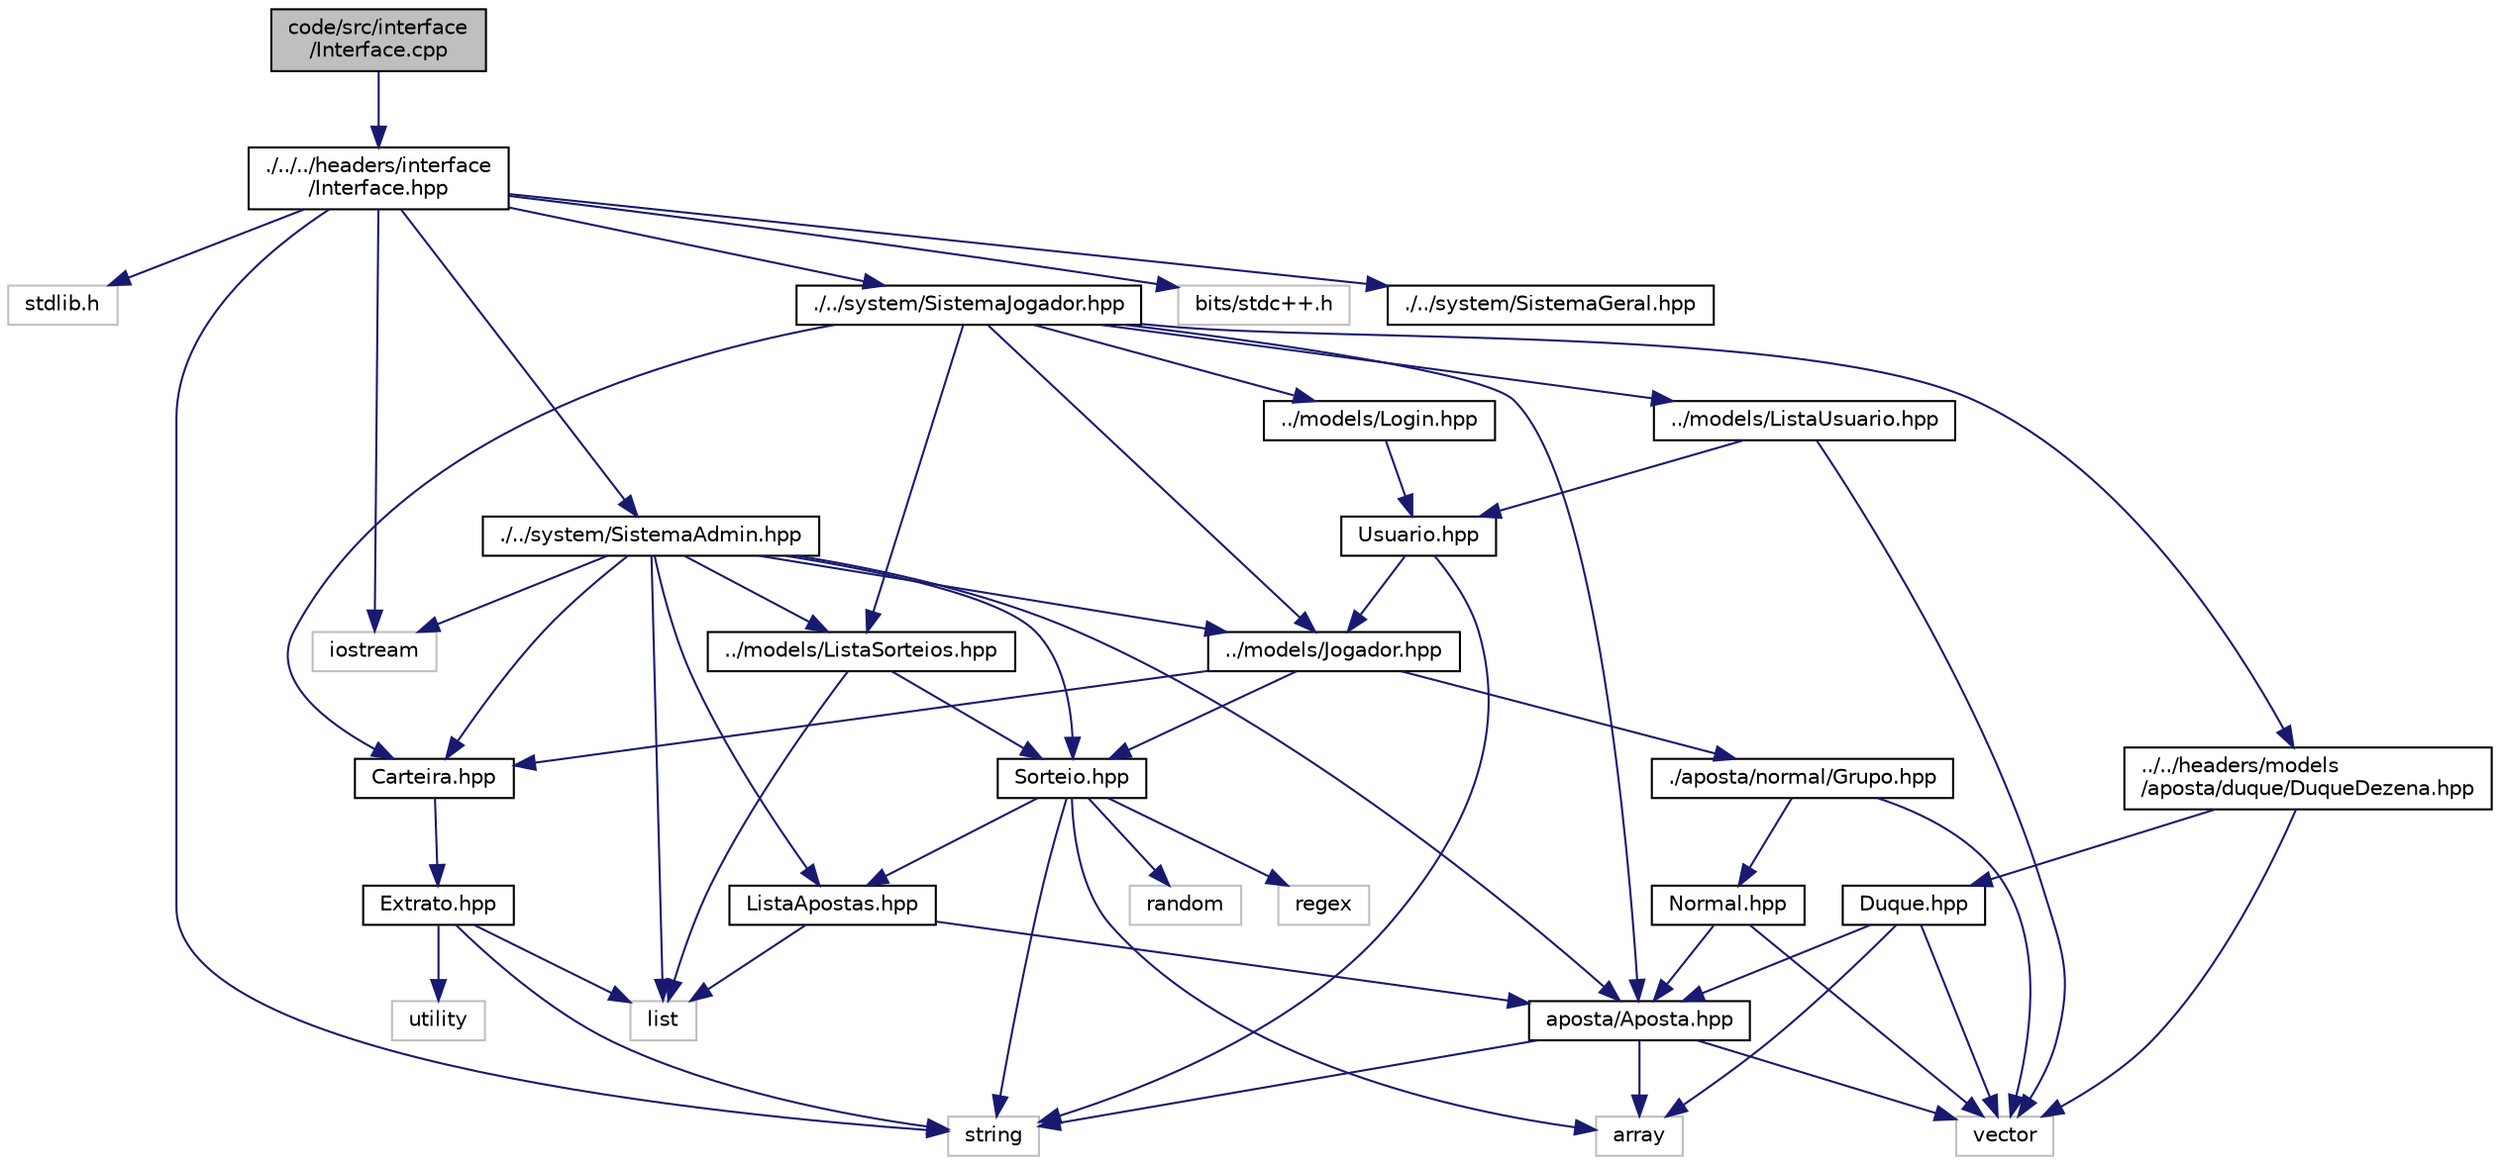digraph "code/src/interface/Interface.cpp"
{
 // LATEX_PDF_SIZE
  edge [fontname="Helvetica",fontsize="10",labelfontname="Helvetica",labelfontsize="10"];
  node [fontname="Helvetica",fontsize="10",shape=record];
  Node1 [label="code/src/interface\l/Interface.cpp",height=0.2,width=0.4,color="black", fillcolor="grey75", style="filled", fontcolor="black",tooltip=" "];
  Node1 -> Node2 [color="midnightblue",fontsize="10",style="solid",fontname="Helvetica"];
  Node2 [label="./../../headers/interface\l/Interface.hpp",height=0.2,width=0.4,color="black", fillcolor="white", style="filled",URL="$Interface_8hpp.html",tooltip=" "];
  Node2 -> Node3 [color="midnightblue",fontsize="10",style="solid",fontname="Helvetica"];
  Node3 [label="stdlib.h",height=0.2,width=0.4,color="grey75", fillcolor="white", style="filled",tooltip=" "];
  Node2 -> Node4 [color="midnightblue",fontsize="10",style="solid",fontname="Helvetica"];
  Node4 [label="iostream",height=0.2,width=0.4,color="grey75", fillcolor="white", style="filled",tooltip=" "];
  Node2 -> Node5 [color="midnightblue",fontsize="10",style="solid",fontname="Helvetica"];
  Node5 [label="string",height=0.2,width=0.4,color="grey75", fillcolor="white", style="filled",tooltip=" "];
  Node2 -> Node6 [color="midnightblue",fontsize="10",style="solid",fontname="Helvetica"];
  Node6 [label="bits/stdc++.h",height=0.2,width=0.4,color="grey75", fillcolor="white", style="filled",tooltip=" "];
  Node2 -> Node7 [color="midnightblue",fontsize="10",style="solid",fontname="Helvetica"];
  Node7 [label="./../system/SistemaAdmin.hpp",height=0.2,width=0.4,color="black", fillcolor="white", style="filled",URL="$SistemaAdmin_8hpp.html",tooltip="Definição da classe SistemaAdmin."];
  Node7 -> Node8 [color="midnightblue",fontsize="10",style="solid",fontname="Helvetica"];
  Node8 [label="../models/ListaSorteios.hpp",height=0.2,width=0.4,color="black", fillcolor="white", style="filled",URL="$code_2headers_2models_2ListaSorteios_8hpp.html",tooltip="Definição da classe ListaSorteios."];
  Node8 -> Node9 [color="midnightblue",fontsize="10",style="solid",fontname="Helvetica"];
  Node9 [label="Sorteio.hpp",height=0.2,width=0.4,color="black", fillcolor="white", style="filled",URL="$code_2headers_2models_2Sorteio_8hpp.html",tooltip="Definição da classe Sorteio."];
  Node9 -> Node10 [color="midnightblue",fontsize="10",style="solid",fontname="Helvetica"];
  Node10 [label="ListaApostas.hpp",height=0.2,width=0.4,color="black", fillcolor="white", style="filled",URL="$code_2headers_2models_2ListaApostas_8hpp.html",tooltip="Definição da classe ListaApostas."];
  Node10 -> Node11 [color="midnightblue",fontsize="10",style="solid",fontname="Helvetica"];
  Node11 [label="aposta/Aposta.hpp",height=0.2,width=0.4,color="black", fillcolor="white", style="filled",URL="$code_2headers_2models_2aposta_2Aposta_8hpp.html",tooltip="Definição da classe abstrata Aposta."];
  Node11 -> Node5 [color="midnightblue",fontsize="10",style="solid",fontname="Helvetica"];
  Node11 -> Node12 [color="midnightblue",fontsize="10",style="solid",fontname="Helvetica"];
  Node12 [label="vector",height=0.2,width=0.4,color="grey75", fillcolor="white", style="filled",tooltip=" "];
  Node11 -> Node13 [color="midnightblue",fontsize="10",style="solid",fontname="Helvetica"];
  Node13 [label="array",height=0.2,width=0.4,color="grey75", fillcolor="white", style="filled",tooltip=" "];
  Node10 -> Node14 [color="midnightblue",fontsize="10",style="solid",fontname="Helvetica"];
  Node14 [label="list",height=0.2,width=0.4,color="grey75", fillcolor="white", style="filled",tooltip=" "];
  Node9 -> Node5 [color="midnightblue",fontsize="10",style="solid",fontname="Helvetica"];
  Node9 -> Node13 [color="midnightblue",fontsize="10",style="solid",fontname="Helvetica"];
  Node9 -> Node15 [color="midnightblue",fontsize="10",style="solid",fontname="Helvetica"];
  Node15 [label="random",height=0.2,width=0.4,color="grey75", fillcolor="white", style="filled",tooltip=" "];
  Node9 -> Node16 [color="midnightblue",fontsize="10",style="solid",fontname="Helvetica"];
  Node16 [label="regex",height=0.2,width=0.4,color="grey75", fillcolor="white", style="filled",tooltip=" "];
  Node8 -> Node14 [color="midnightblue",fontsize="10",style="solid",fontname="Helvetica"];
  Node7 -> Node9 [color="midnightblue",fontsize="10",style="solid",fontname="Helvetica"];
  Node7 -> Node10 [color="midnightblue",fontsize="10",style="solid",fontname="Helvetica"];
  Node7 -> Node11 [color="midnightblue",fontsize="10",style="solid",fontname="Helvetica"];
  Node7 -> Node17 [color="midnightblue",fontsize="10",style="solid",fontname="Helvetica"];
  Node17 [label="../models/Jogador.hpp",height=0.2,width=0.4,color="black", fillcolor="white", style="filled",URL="$code_2headers_2models_2Jogador_8hpp.html",tooltip="Definição da classe Jogador."];
  Node17 -> Node9 [color="midnightblue",fontsize="10",style="solid",fontname="Helvetica"];
  Node17 -> Node18 [color="midnightblue",fontsize="10",style="solid",fontname="Helvetica"];
  Node18 [label="Carteira.hpp",height=0.2,width=0.4,color="black", fillcolor="white", style="filled",URL="$code_2headers_2models_2Carteira_8hpp.html",tooltip="Definição da classe Carteira."];
  Node18 -> Node19 [color="midnightblue",fontsize="10",style="solid",fontname="Helvetica"];
  Node19 [label="Extrato.hpp",height=0.2,width=0.4,color="black", fillcolor="white", style="filled",URL="$code_2headers_2models_2Extrato_8hpp.html",tooltip="Definição da classe Extrato."];
  Node19 -> Node14 [color="midnightblue",fontsize="10",style="solid",fontname="Helvetica"];
  Node19 -> Node5 [color="midnightblue",fontsize="10",style="solid",fontname="Helvetica"];
  Node19 -> Node20 [color="midnightblue",fontsize="10",style="solid",fontname="Helvetica"];
  Node20 [label="utility",height=0.2,width=0.4,color="grey75", fillcolor="white", style="filled",tooltip=" "];
  Node17 -> Node21 [color="midnightblue",fontsize="10",style="solid",fontname="Helvetica"];
  Node21 [label="./aposta/normal/Grupo.hpp",height=0.2,width=0.4,color="black", fillcolor="white", style="filled",URL="$code_2headers_2models_2aposta_2normal_2Grupo_8hpp.html",tooltip="Definição da classe Grupo, derivada da classe Normal."];
  Node21 -> Node12 [color="midnightblue",fontsize="10",style="solid",fontname="Helvetica"];
  Node21 -> Node22 [color="midnightblue",fontsize="10",style="solid",fontname="Helvetica"];
  Node22 [label="Normal.hpp",height=0.2,width=0.4,color="black", fillcolor="white", style="filled",URL="$code_2headers_2models_2aposta_2normal_2Normal_8hpp.html",tooltip="Definição da classe Normal, derivada da classe Aposta."];
  Node22 -> Node12 [color="midnightblue",fontsize="10",style="solid",fontname="Helvetica"];
  Node22 -> Node11 [color="midnightblue",fontsize="10",style="solid",fontname="Helvetica"];
  Node7 -> Node18 [color="midnightblue",fontsize="10",style="solid",fontname="Helvetica"];
  Node7 -> Node4 [color="midnightblue",fontsize="10",style="solid",fontname="Helvetica"];
  Node7 -> Node14 [color="midnightblue",fontsize="10",style="solid",fontname="Helvetica"];
  Node2 -> Node23 [color="midnightblue",fontsize="10",style="solid",fontname="Helvetica"];
  Node23 [label="./../system/SistemaGeral.hpp",height=0.2,width=0.4,color="black", fillcolor="white", style="filled",URL="$code_2headers_2system_2SistemaGeral_8hpp.html",tooltip=" "];
  Node2 -> Node24 [color="midnightblue",fontsize="10",style="solid",fontname="Helvetica"];
  Node24 [label="./../system/SistemaJogador.hpp",height=0.2,width=0.4,color="black", fillcolor="white", style="filled",URL="$SistemaJogador_8hpp.html",tooltip=" "];
  Node24 -> Node17 [color="midnightblue",fontsize="10",style="solid",fontname="Helvetica"];
  Node24 -> Node18 [color="midnightblue",fontsize="10",style="solid",fontname="Helvetica"];
  Node24 -> Node25 [color="midnightblue",fontsize="10",style="solid",fontname="Helvetica"];
  Node25 [label="../models/ListaUsuario.hpp",height=0.2,width=0.4,color="black", fillcolor="white", style="filled",URL="$code_2headers_2models_2ListaUsuario_8hpp.html",tooltip="Definição da classe ListaUsuario."];
  Node25 -> Node12 [color="midnightblue",fontsize="10",style="solid",fontname="Helvetica"];
  Node25 -> Node26 [color="midnightblue",fontsize="10",style="solid",fontname="Helvetica"];
  Node26 [label="Usuario.hpp",height=0.2,width=0.4,color="black", fillcolor="white", style="filled",URL="$code_2headers_2models_2Usuario_8hpp.html",tooltip="Definição da classe Usuario."];
  Node26 -> Node5 [color="midnightblue",fontsize="10",style="solid",fontname="Helvetica"];
  Node26 -> Node17 [color="midnightblue",fontsize="10",style="solid",fontname="Helvetica"];
  Node24 -> Node8 [color="midnightblue",fontsize="10",style="solid",fontname="Helvetica"];
  Node24 -> Node11 [color="midnightblue",fontsize="10",style="solid",fontname="Helvetica"];
  Node24 -> Node27 [color="midnightblue",fontsize="10",style="solid",fontname="Helvetica"];
  Node27 [label="../../headers/models\l/aposta/duque/DuqueDezena.hpp",height=0.2,width=0.4,color="black", fillcolor="white", style="filled",URL="$code_2headers_2models_2aposta_2duque_2DuqueDezena_8hpp.html",tooltip="Definição da classe DuqueDezena, derivada da classe Duque."];
  Node27 -> Node12 [color="midnightblue",fontsize="10",style="solid",fontname="Helvetica"];
  Node27 -> Node28 [color="midnightblue",fontsize="10",style="solid",fontname="Helvetica"];
  Node28 [label="Duque.hpp",height=0.2,width=0.4,color="black", fillcolor="white", style="filled",URL="$code_2headers_2models_2aposta_2duque_2Duque_8hpp.html",tooltip="Definição da classe Duque, derivada da classe Aposta."];
  Node28 -> Node13 [color="midnightblue",fontsize="10",style="solid",fontname="Helvetica"];
  Node28 -> Node12 [color="midnightblue",fontsize="10",style="solid",fontname="Helvetica"];
  Node28 -> Node11 [color="midnightblue",fontsize="10",style="solid",fontname="Helvetica"];
  Node24 -> Node29 [color="midnightblue",fontsize="10",style="solid",fontname="Helvetica"];
  Node29 [label="../models/Login.hpp",height=0.2,width=0.4,color="black", fillcolor="white", style="filled",URL="$code_2headers_2models_2Login_8hpp.html",tooltip="Definição da classe Login."];
  Node29 -> Node26 [color="midnightblue",fontsize="10",style="solid",fontname="Helvetica"];
}
